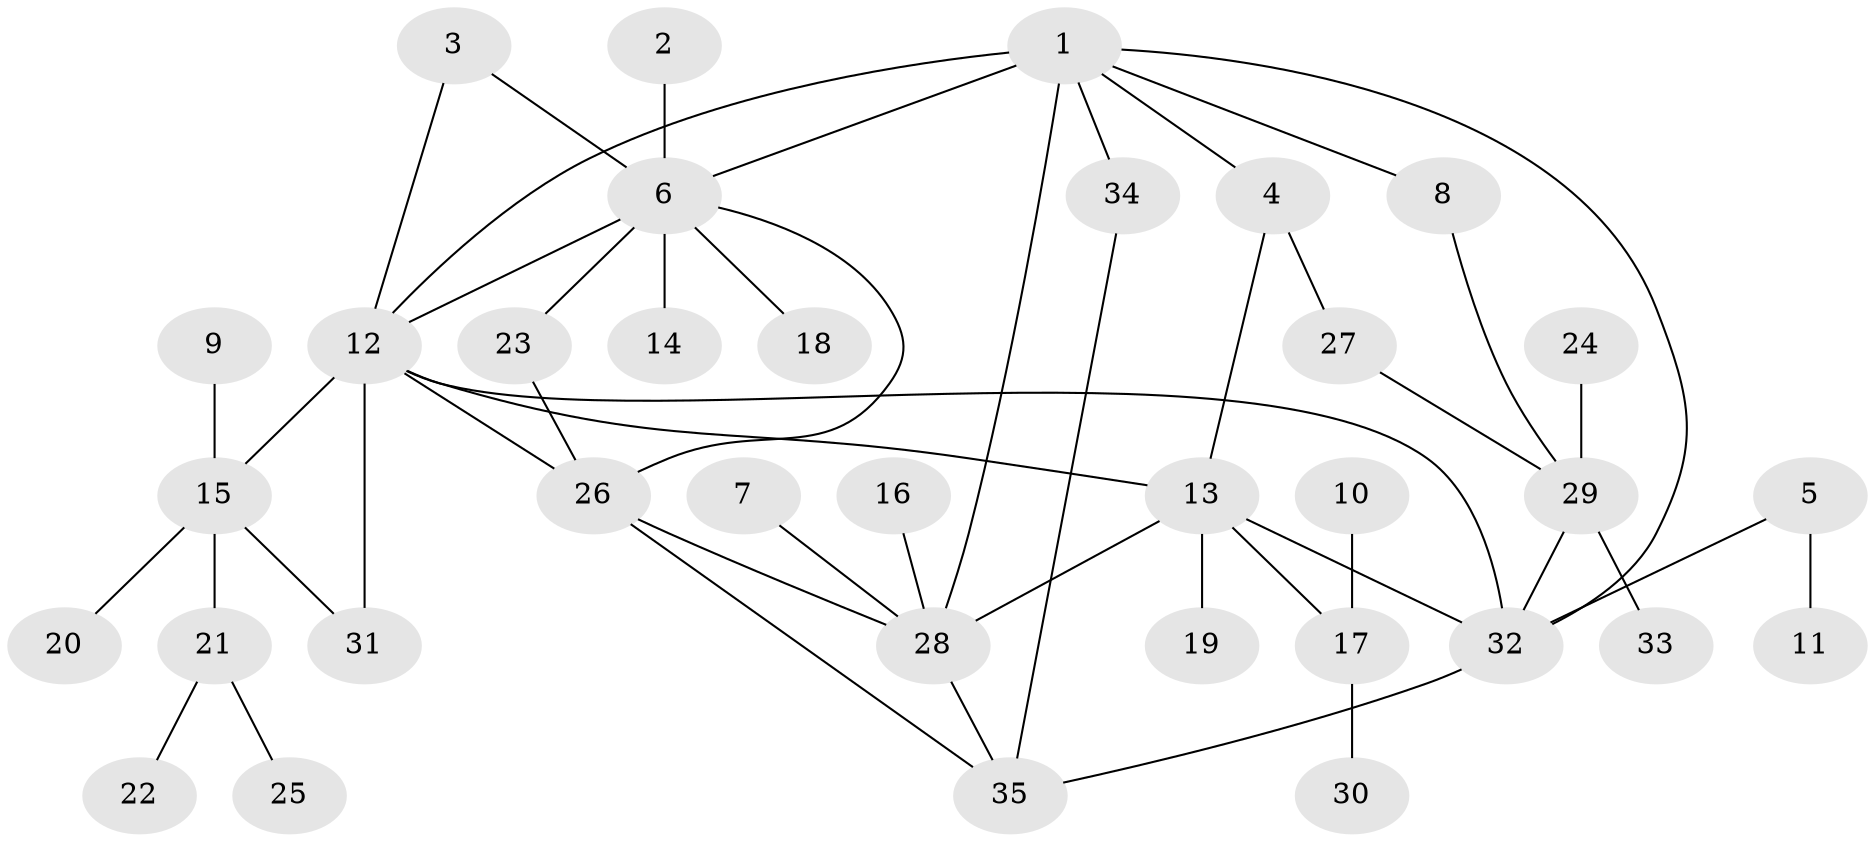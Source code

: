 // original degree distribution, {3: 0.07246376811594203, 4: 0.057971014492753624, 8: 0.043478260869565216, 2: 0.2028985507246377, 11: 0.014492753623188406, 7: 0.028985507246376812, 9: 0.028985507246376812, 6: 0.028985507246376812, 1: 0.5217391304347826}
// Generated by graph-tools (version 1.1) at 2025/02/03/09/25 03:02:33]
// undirected, 35 vertices, 49 edges
graph export_dot {
graph [start="1"]
  node [color=gray90,style=filled];
  1;
  2;
  3;
  4;
  5;
  6;
  7;
  8;
  9;
  10;
  11;
  12;
  13;
  14;
  15;
  16;
  17;
  18;
  19;
  20;
  21;
  22;
  23;
  24;
  25;
  26;
  27;
  28;
  29;
  30;
  31;
  32;
  33;
  34;
  35;
  1 -- 4 [weight=1.0];
  1 -- 6 [weight=2.0];
  1 -- 8 [weight=1.0];
  1 -- 12 [weight=1.0];
  1 -- 28 [weight=1.0];
  1 -- 32 [weight=1.0];
  1 -- 34 [weight=1.0];
  2 -- 6 [weight=1.0];
  3 -- 6 [weight=1.0];
  3 -- 12 [weight=1.0];
  4 -- 13 [weight=2.0];
  4 -- 27 [weight=1.0];
  5 -- 11 [weight=1.0];
  5 -- 32 [weight=2.0];
  6 -- 12 [weight=2.0];
  6 -- 14 [weight=1.0];
  6 -- 18 [weight=1.0];
  6 -- 23 [weight=1.0];
  6 -- 26 [weight=1.0];
  7 -- 28 [weight=1.0];
  8 -- 29 [weight=1.0];
  9 -- 15 [weight=1.0];
  10 -- 17 [weight=1.0];
  12 -- 13 [weight=1.0];
  12 -- 15 [weight=1.0];
  12 -- 26 [weight=1.0];
  12 -- 31 [weight=1.0];
  12 -- 32 [weight=1.0];
  13 -- 17 [weight=1.0];
  13 -- 19 [weight=1.0];
  13 -- 28 [weight=1.0];
  13 -- 32 [weight=1.0];
  15 -- 20 [weight=1.0];
  15 -- 21 [weight=1.0];
  15 -- 31 [weight=1.0];
  16 -- 28 [weight=1.0];
  17 -- 30 [weight=1.0];
  21 -- 22 [weight=1.0];
  21 -- 25 [weight=1.0];
  23 -- 26 [weight=1.0];
  24 -- 29 [weight=1.0];
  26 -- 28 [weight=1.0];
  26 -- 35 [weight=1.0];
  27 -- 29 [weight=1.0];
  28 -- 35 [weight=1.0];
  29 -- 32 [weight=1.0];
  29 -- 33 [weight=1.0];
  32 -- 35 [weight=1.0];
  34 -- 35 [weight=1.0];
}
